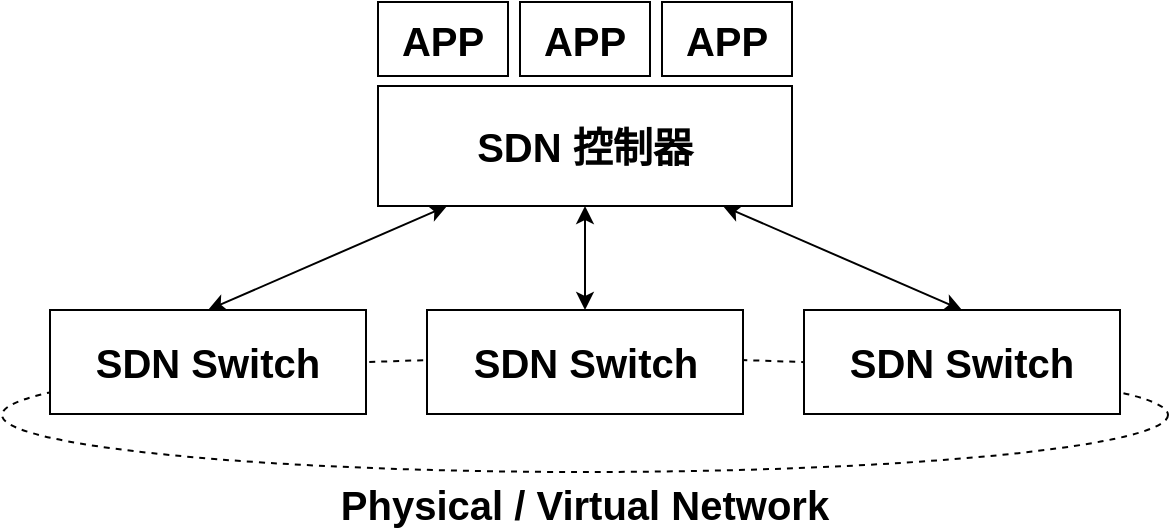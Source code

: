 <mxfile version="14.4.3" type="device"><diagram id="HTlYOVS2pLeJXPK82b-G" name="第 1 页"><mxGraphModel dx="1106" dy="818" grid="0" gridSize="10" guides="1" tooltips="1" connect="1" arrows="1" fold="1" page="0" pageScale="1" pageWidth="827" pageHeight="1169" math="0" shadow="0"><root><mxCell id="0"/><mxCell id="1" parent="0"/><mxCell id="o3YUk9LWE4_LUwjI7WtU-17" value="" style="ellipse;whiteSpace=wrap;html=1;dashed=1;" parent="1" vertex="1"><mxGeometry x="30" y="418" width="583" height="57" as="geometry"/></mxCell><mxCell id="o3YUk9LWE4_LUwjI7WtU-1" value="&lt;font style=&quot;font-size: 20px&quot;&gt;&lt;b&gt;SDN 控制器&lt;/b&gt;&lt;/font&gt;" style="rounded=0;whiteSpace=wrap;html=1;" parent="1" vertex="1"><mxGeometry x="218" y="282" width="207" height="60" as="geometry"/></mxCell><mxCell id="o3YUk9LWE4_LUwjI7WtU-2" value="&lt;span style=&quot;font-size: 20px&quot;&gt;&lt;b&gt;APP&lt;/b&gt;&lt;/span&gt;" style="rounded=0;whiteSpace=wrap;html=1;" parent="1" vertex="1"><mxGeometry x="218" y="240" width="65" height="37" as="geometry"/></mxCell><mxCell id="o3YUk9LWE4_LUwjI7WtU-4" value="&lt;span style=&quot;font-size: 20px&quot;&gt;&lt;b&gt;APP&lt;/b&gt;&lt;/span&gt;" style="rounded=0;whiteSpace=wrap;html=1;" parent="1" vertex="1"><mxGeometry x="289" y="240" width="65" height="37" as="geometry"/></mxCell><mxCell id="o3YUk9LWE4_LUwjI7WtU-5" value="&lt;span style=&quot;font-size: 20px&quot;&gt;&lt;b&gt;APP&lt;/b&gt;&lt;/span&gt;" style="rounded=0;whiteSpace=wrap;html=1;" parent="1" vertex="1"><mxGeometry x="360" y="240" width="65" height="37" as="geometry"/></mxCell><mxCell id="o3YUk9LWE4_LUwjI7WtU-9" style="rounded=0;orthogonalLoop=1;jettySize=auto;html=1;startArrow=classic;startFill=1;exitX=0.5;exitY=0;exitDx=0;exitDy=0;" parent="1" source="o3YUk9LWE4_LUwjI7WtU-6" target="o3YUk9LWE4_LUwjI7WtU-1" edge="1"><mxGeometry relative="1" as="geometry"/></mxCell><mxCell id="o3YUk9LWE4_LUwjI7WtU-6" value="&lt;font style=&quot;font-size: 20px&quot;&gt;&lt;b&gt;SDN Switch&lt;/b&gt;&lt;/font&gt;" style="rounded=0;whiteSpace=wrap;html=1;" parent="1" vertex="1"><mxGeometry x="54" y="394" width="158" height="52" as="geometry"/></mxCell><mxCell id="o3YUk9LWE4_LUwjI7WtU-10" style="edgeStyle=none;rounded=0;orthogonalLoop=1;jettySize=auto;html=1;entryX=0.5;entryY=1;entryDx=0;entryDy=0;startArrow=classic;startFill=1;" parent="1" source="o3YUk9LWE4_LUwjI7WtU-7" target="o3YUk9LWE4_LUwjI7WtU-1" edge="1"><mxGeometry relative="1" as="geometry"/></mxCell><mxCell id="o3YUk9LWE4_LUwjI7WtU-7" value="&lt;font style=&quot;font-size: 20px&quot;&gt;&lt;b&gt;SDN Switch&lt;/b&gt;&lt;/font&gt;" style="rounded=0;whiteSpace=wrap;html=1;" parent="1" vertex="1"><mxGeometry x="242.5" y="394" width="158" height="52" as="geometry"/></mxCell><mxCell id="o3YUk9LWE4_LUwjI7WtU-11" style="edgeStyle=none;rounded=0;orthogonalLoop=1;jettySize=auto;html=1;startArrow=classic;startFill=1;exitX=0.5;exitY=0;exitDx=0;exitDy=0;" parent="1" source="o3YUk9LWE4_LUwjI7WtU-8" target="o3YUk9LWE4_LUwjI7WtU-1" edge="1"><mxGeometry relative="1" as="geometry"/></mxCell><mxCell id="o3YUk9LWE4_LUwjI7WtU-8" value="&lt;font style=&quot;font-size: 20px&quot;&gt;&lt;b&gt;SDN Switch&lt;/b&gt;&lt;/font&gt;" style="rounded=0;whiteSpace=wrap;html=1;" parent="1" vertex="1"><mxGeometry x="431" y="394" width="158" height="52" as="geometry"/></mxCell><mxCell id="o3YUk9LWE4_LUwjI7WtU-18" value="&lt;font style=&quot;font-size: 20px&quot;&gt;&lt;b&gt;Physical / Virtual Network&lt;/b&gt;&lt;/font&gt;" style="text;html=1;strokeColor=none;fillColor=none;align=center;verticalAlign=middle;whiteSpace=wrap;rounded=0;dashed=1;" parent="1" vertex="1"><mxGeometry x="192.25" y="481" width="258.5" height="20" as="geometry"/></mxCell></root></mxGraphModel></diagram></mxfile>
